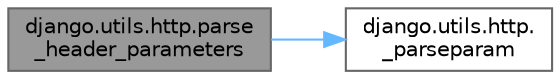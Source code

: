 digraph "django.utils.http.parse_header_parameters"
{
 // LATEX_PDF_SIZE
  bgcolor="transparent";
  edge [fontname=Helvetica,fontsize=10,labelfontname=Helvetica,labelfontsize=10];
  node [fontname=Helvetica,fontsize=10,shape=box,height=0.2,width=0.4];
  rankdir="LR";
  Node1 [id="Node000001",label="django.utils.http.parse\l_header_parameters",height=0.2,width=0.4,color="gray40", fillcolor="grey60", style="filled", fontcolor="black",tooltip=" "];
  Node1 -> Node2 [id="edge1_Node000001_Node000002",color="steelblue1",style="solid",tooltip=" "];
  Node2 [id="Node000002",label="django.utils.http.\l_parseparam",height=0.2,width=0.4,color="grey40", fillcolor="white", style="filled",URL="$namespacedjango_1_1utils_1_1http.html#ab3f63d73fe0a5f3d3dab89b0f036d61e",tooltip=" "];
}
